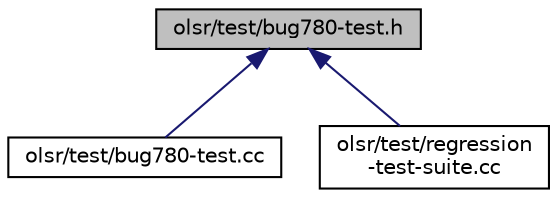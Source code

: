 digraph "olsr/test/bug780-test.h"
{
  edge [fontname="Helvetica",fontsize="10",labelfontname="Helvetica",labelfontsize="10"];
  node [fontname="Helvetica",fontsize="10",shape=record];
  Node1 [label="olsr/test/bug780-test.h",height=0.2,width=0.4,color="black", fillcolor="grey75", style="filled", fontcolor="black"];
  Node1 -> Node2 [dir="back",color="midnightblue",fontsize="10",style="solid"];
  Node2 [label="olsr/test/bug780-test.cc",height=0.2,width=0.4,color="black", fillcolor="white", style="filled",URL="$dd/d5b/bug780-test_8cc.html"];
  Node1 -> Node3 [dir="back",color="midnightblue",fontsize="10",style="solid"];
  Node3 [label="olsr/test/regression\l-test-suite.cc",height=0.2,width=0.4,color="black", fillcolor="white", style="filled",URL="$d7/db8/regression-test-suite_8cc.html"];
}
